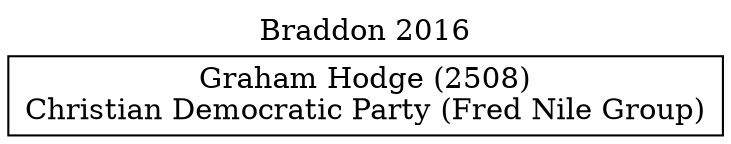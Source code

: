 // House preference flow
digraph "Graham Hodge (2508)_Braddon_2016" {
	graph [label="Braddon 2016" labelloc=t mclimit=2]
	node [shape=box]
	"Graham Hodge (2508)" [label="Graham Hodge (2508)
Christian Democratic Party (Fred Nile Group)"]
}
